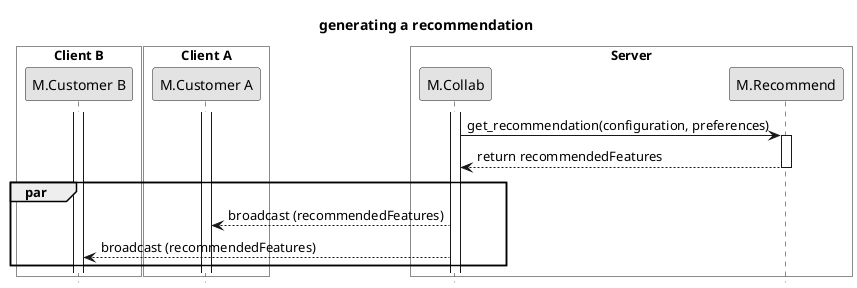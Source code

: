 @startuml
skinparam monochrome true
skinparam SequenceBoxBackgroundColor #ffffff
skinparam ParticipantPadding 5
skinparam shadowing false
hide footbox

title generating a recommendation 

box "Client B"
participant "M.Customer B"
end box

box "Client A"
participant "M.Customer A"
end box

box "Server"
participant M.Collab
participant M.Recommend
end box

activate "M.Customer A"
activate "M.Customer B"
activate M.Collab

M.Collab -> M.Recommend : get_recommendation(configuration, preferences)
activate M.Recommend
M.Collab <-- M.Recommend : return recommendedFeatures
deactivate M.Recommend

par
    M.Collab --> "M.Customer A" : broadcast (recommendedFeatures)
    M.Collab --> "M.Customer B" : broadcast (recommendedFeatures)
end
@enduml